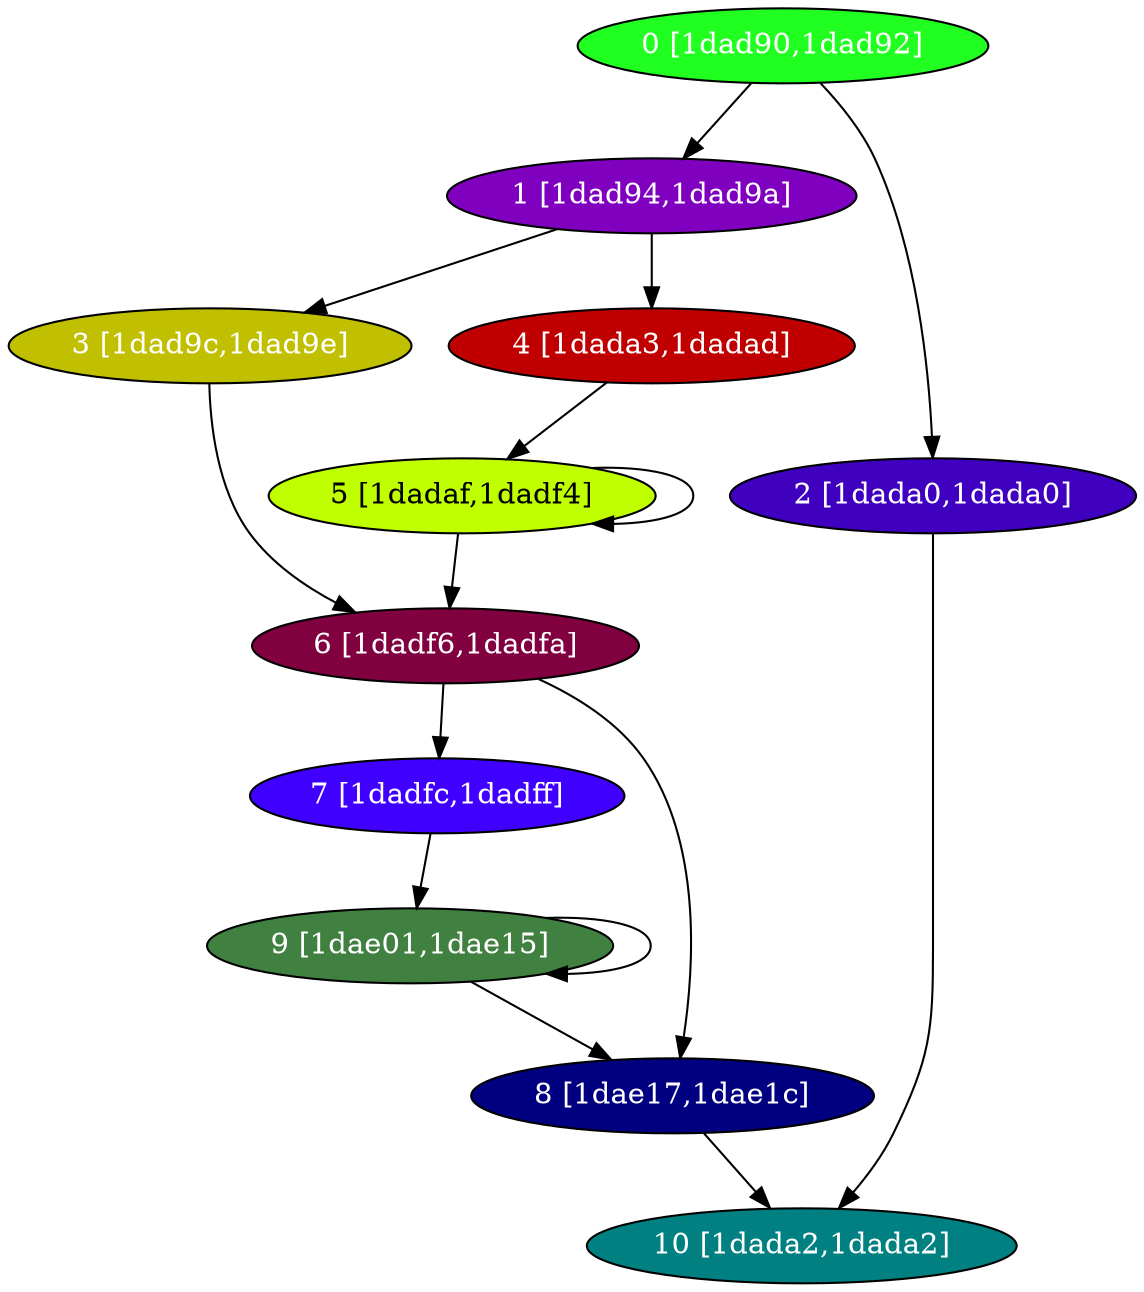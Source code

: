 diGraph libnss3{
	libnss3_0  [style=filled fillcolor="#20FF20" fontcolor="#ffffff" shape=oval label="0 [1dad90,1dad92]"]
	libnss3_1  [style=filled fillcolor="#8000C0" fontcolor="#ffffff" shape=oval label="1 [1dad94,1dad9a]"]
	libnss3_2  [style=filled fillcolor="#4000C0" fontcolor="#ffffff" shape=oval label="2 [1dada0,1dada0]"]
	libnss3_3  [style=filled fillcolor="#C0C000" fontcolor="#ffffff" shape=oval label="3 [1dad9c,1dad9e]"]
	libnss3_4  [style=filled fillcolor="#C00000" fontcolor="#ffffff" shape=oval label="4 [1dada3,1dadad]"]
	libnss3_5  [style=filled fillcolor="#C0FF00" fontcolor="#000000" shape=oval label="5 [1dadaf,1dadf4]"]
	libnss3_6  [style=filled fillcolor="#800040" fontcolor="#ffffff" shape=oval label="6 [1dadf6,1dadfa]"]
	libnss3_7  [style=filled fillcolor="#4000FF" fontcolor="#ffffff" shape=oval label="7 [1dadfc,1dadff]"]
	libnss3_8  [style=filled fillcolor="#000080" fontcolor="#ffffff" shape=oval label="8 [1dae17,1dae1c]"]
	libnss3_9  [style=filled fillcolor="#408040" fontcolor="#ffffff" shape=oval label="9 [1dae01,1dae15]"]
	libnss3_a  [style=filled fillcolor="#008080" fontcolor="#ffffff" shape=oval label="10 [1dada2,1dada2]"]

	libnss3_0 -> libnss3_1
	libnss3_0 -> libnss3_2
	libnss3_1 -> libnss3_3
	libnss3_1 -> libnss3_4
	libnss3_2 -> libnss3_a
	libnss3_3 -> libnss3_6
	libnss3_4 -> libnss3_5
	libnss3_5 -> libnss3_5
	libnss3_5 -> libnss3_6
	libnss3_6 -> libnss3_7
	libnss3_6 -> libnss3_8
	libnss3_7 -> libnss3_9
	libnss3_8 -> libnss3_a
	libnss3_9 -> libnss3_8
	libnss3_9 -> libnss3_9
}